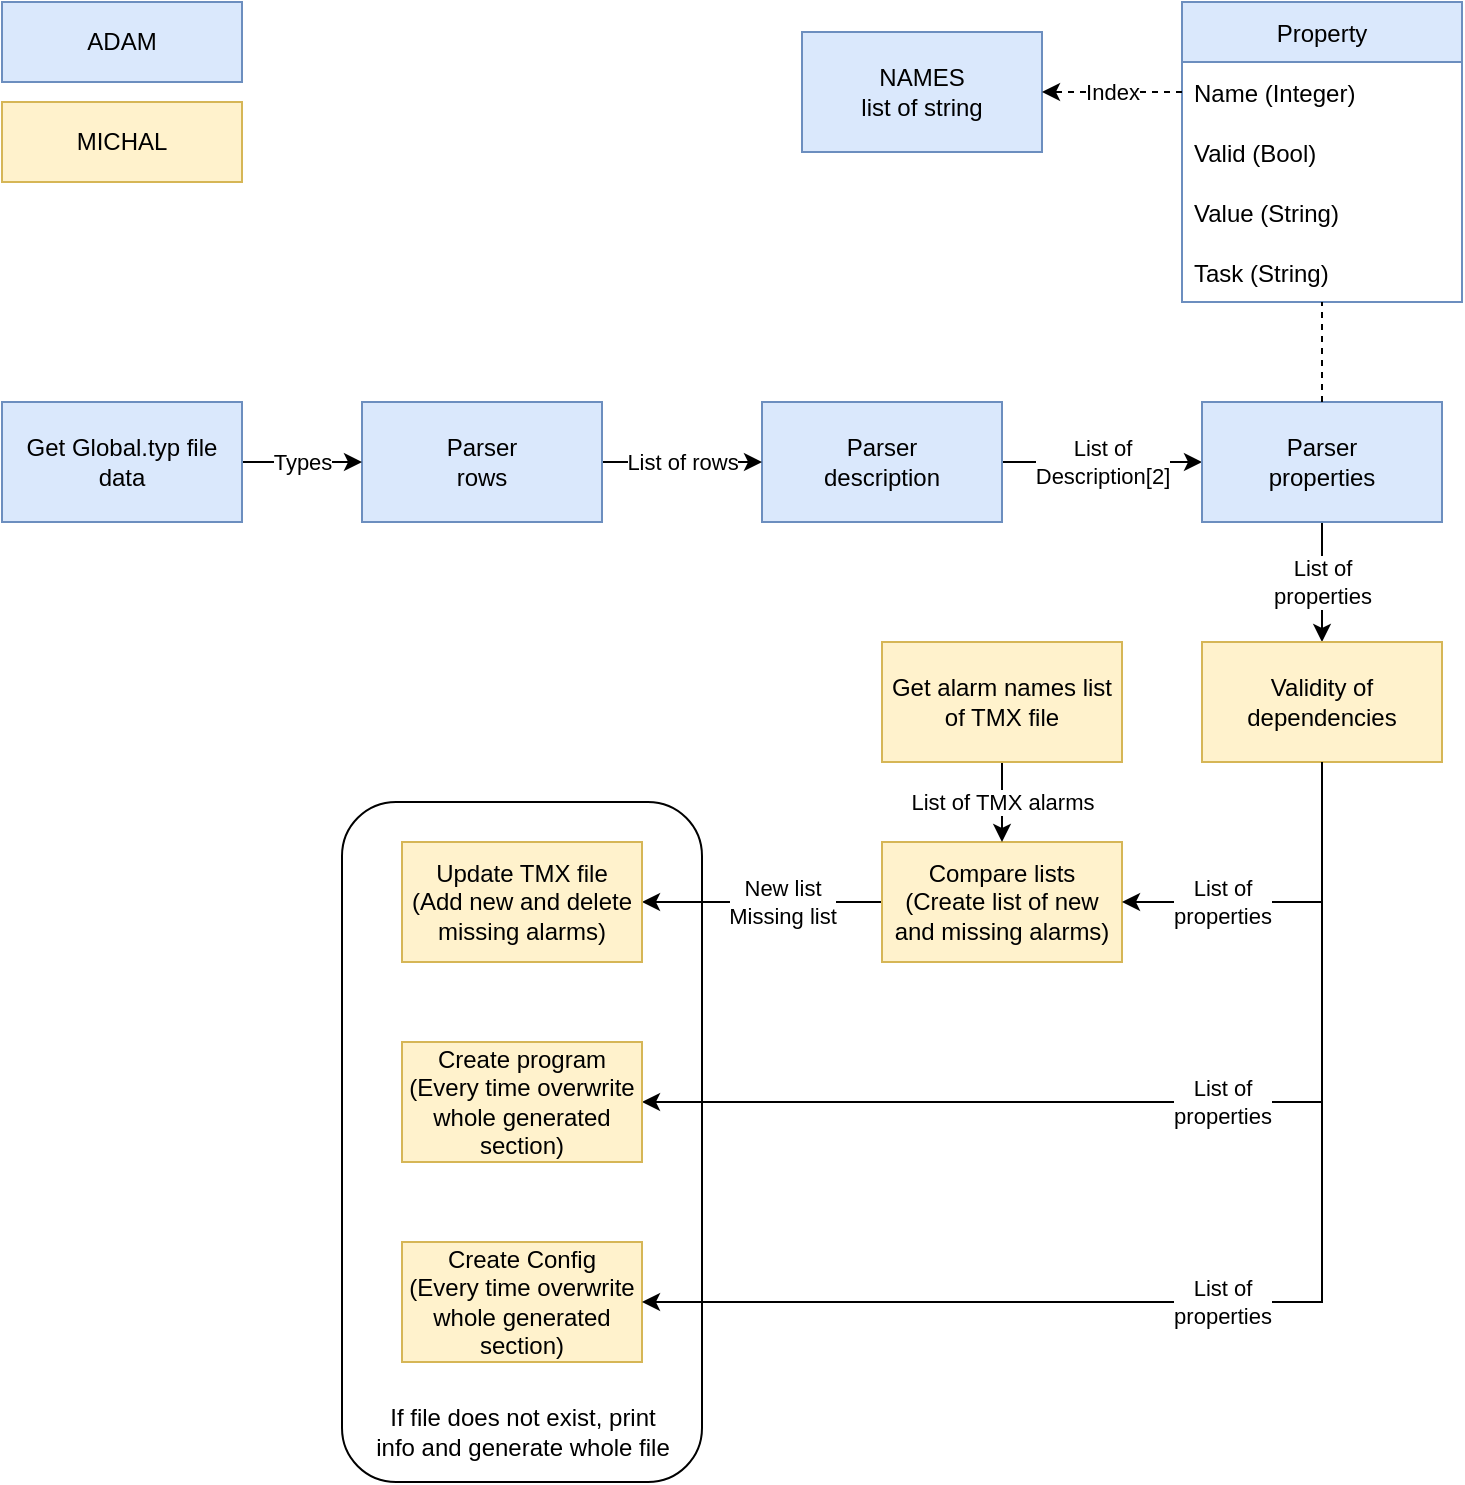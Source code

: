 <mxfile version="15.5.9" type="device"><diagram id="9NWAL7APkjzhfhenOMsG" name="Create alarms"><mxGraphModel dx="1422" dy="762" grid="1" gridSize="10" guides="1" tooltips="1" connect="1" arrows="1" fold="1" page="1" pageScale="1" pageWidth="827" pageHeight="1169" math="0" shadow="0"><root><mxCell id="0"/><mxCell id="1" parent="0"/><mxCell id="0GDBNmHo3uKPqBbKsvDq-22" value="" style="rounded=1;whiteSpace=wrap;html=1;labelBackgroundColor=none;" parent="1" vertex="1"><mxGeometry x="210" y="440" width="180" height="340" as="geometry"/></mxCell><mxCell id="HzwpLAhCbGpcK4hViFHr-1" value="Property" style="swimlane;fontStyle=0;childLayout=stackLayout;horizontal=1;startSize=30;horizontalStack=0;resizeParent=1;resizeParentMax=0;resizeLast=0;collapsible=1;marginBottom=0;fillColor=#dae8fc;strokeColor=#6c8ebf;" parent="1" vertex="1"><mxGeometry x="630" y="40" width="140" height="150" as="geometry"/></mxCell><mxCell id="HzwpLAhCbGpcK4hViFHr-2" value="Name (Integer)" style="text;strokeColor=none;fillColor=none;align=left;verticalAlign=middle;spacingLeft=4;spacingRight=4;overflow=hidden;points=[[0,0.5],[1,0.5]];portConstraint=eastwest;rotatable=0;" parent="HzwpLAhCbGpcK4hViFHr-1" vertex="1"><mxGeometry y="30" width="140" height="30" as="geometry"/></mxCell><mxCell id="HzwpLAhCbGpcK4hViFHr-4" value="Valid (Bool)" style="text;strokeColor=none;fillColor=none;align=left;verticalAlign=middle;spacingLeft=4;spacingRight=4;overflow=hidden;points=[[0,0.5],[1,0.5]];portConstraint=eastwest;rotatable=0;" parent="HzwpLAhCbGpcK4hViFHr-1" vertex="1"><mxGeometry y="60" width="140" height="30" as="geometry"/></mxCell><mxCell id="HzwpLAhCbGpcK4hViFHr-5" value="Value (String)" style="text;strokeColor=none;fillColor=none;align=left;verticalAlign=middle;spacingLeft=4;spacingRight=4;overflow=hidden;points=[[0,0.5],[1,0.5]];portConstraint=eastwest;rotatable=0;" parent="HzwpLAhCbGpcK4hViFHr-1" vertex="1"><mxGeometry y="90" width="140" height="30" as="geometry"/></mxCell><mxCell id="HzwpLAhCbGpcK4hViFHr-51" value="Task (String)" style="text;strokeColor=none;fillColor=none;align=left;verticalAlign=middle;spacingLeft=4;spacingRight=4;overflow=hidden;points=[[0,0.5],[1,0.5]];portConstraint=eastwest;rotatable=0;" parent="HzwpLAhCbGpcK4hViFHr-1" vertex="1"><mxGeometry y="120" width="140" height="30" as="geometry"/></mxCell><mxCell id="HzwpLAhCbGpcK4hViFHr-31" value="List of &lt;br&gt;Description[2]" style="edgeStyle=orthogonalEdgeStyle;rounded=0;orthogonalLoop=1;jettySize=auto;html=1;entryX=0;entryY=0.5;entryDx=0;entryDy=0;" parent="1" source="HzwpLAhCbGpcK4hViFHr-18" target="HzwpLAhCbGpcK4hViFHr-34" edge="1"><mxGeometry relative="1" as="geometry"><mxPoint x="594.0" y="285" as="targetPoint"/></mxGeometry></mxCell><mxCell id="HzwpLAhCbGpcK4hViFHr-18" value="Parser&lt;br&gt;description" style="rounded=0;whiteSpace=wrap;html=1;fillColor=#dae8fc;strokeColor=#6c8ebf;" parent="1" vertex="1"><mxGeometry x="420" y="240" width="120" height="60" as="geometry"/></mxCell><mxCell id="HzwpLAhCbGpcK4hViFHr-20" value="List of rows" style="edgeStyle=orthogonalEdgeStyle;rounded=0;orthogonalLoop=1;jettySize=auto;html=1;exitX=1;exitY=0.5;exitDx=0;exitDy=0;" parent="1" source="HzwpLAhCbGpcK4hViFHr-32" target="HzwpLAhCbGpcK4hViFHr-18" edge="1"><mxGeometry relative="1" as="geometry"><mxPoint x="450" y="270" as="sourcePoint"/></mxGeometry></mxCell><mxCell id="HzwpLAhCbGpcK4hViFHr-32" value="Parser&lt;br&gt;rows" style="rounded=0;whiteSpace=wrap;html=1;fillColor=#dae8fc;strokeColor=#6c8ebf;" parent="1" vertex="1"><mxGeometry x="220" y="240" width="120" height="60" as="geometry"/></mxCell><mxCell id="HzwpLAhCbGpcK4hViFHr-40" value="List of&lt;br&gt;properties" style="edgeStyle=orthogonalEdgeStyle;rounded=0;orthogonalLoop=1;jettySize=auto;html=1;exitX=0.5;exitY=1;exitDx=0;exitDy=0;" parent="1" source="HzwpLAhCbGpcK4hViFHr-34" target="HzwpLAhCbGpcK4hViFHr-39" edge="1"><mxGeometry relative="1" as="geometry"/></mxCell><mxCell id="HzwpLAhCbGpcK4hViFHr-34" value="Parser&lt;br&gt;properties" style="rounded=0;whiteSpace=wrap;html=1;fillColor=#dae8fc;strokeColor=#6c8ebf;" parent="1" vertex="1"><mxGeometry x="640" y="240" width="120" height="60" as="geometry"/></mxCell><mxCell id="HzwpLAhCbGpcK4hViFHr-35" value="" style="endArrow=none;dashed=1;html=1;rounded=0;exitX=0.5;exitY=0;exitDx=0;exitDy=0;" parent="1" source="HzwpLAhCbGpcK4hViFHr-34" target="HzwpLAhCbGpcK4hViFHr-1" edge="1"><mxGeometry width="50" height="50" relative="1" as="geometry"><mxPoint x="640" y="240" as="sourcePoint"/><mxPoint x="530" y="140" as="targetPoint"/></mxGeometry></mxCell><mxCell id="0GDBNmHo3uKPqBbKsvDq-9" value="List of&lt;br&gt;properties" style="edgeStyle=orthogonalEdgeStyle;rounded=0;orthogonalLoop=1;jettySize=auto;html=1;entryX=1;entryY=0.5;entryDx=0;entryDy=0;" parent="1" source="HzwpLAhCbGpcK4hViFHr-39" target="0GDBNmHo3uKPqBbKsvDq-1" edge="1"><mxGeometry x="-0.137" relative="1" as="geometry"><mxPoint x="700" y="530" as="targetPoint"/><Array as="points"><mxPoint x="700" y="590"/></Array><mxPoint as="offset"/></mxGeometry></mxCell><mxCell id="HzwpLAhCbGpcK4hViFHr-39" value="Validity&amp;nbsp;of dependencies" style="rounded=0;whiteSpace=wrap;html=1;fillColor=#fff2cc;strokeColor=#d6b656;" parent="1" vertex="1"><mxGeometry x="640" y="360" width="120" height="60" as="geometry"/></mxCell><mxCell id="HzwpLAhCbGpcK4hViFHr-48" value="NAMES&lt;br&gt;list of string" style="rounded=0;whiteSpace=wrap;html=1;fillColor=#dae8fc;strokeColor=#6c8ebf;" parent="1" vertex="1"><mxGeometry x="440" y="55" width="120" height="60" as="geometry"/></mxCell><mxCell id="HzwpLAhCbGpcK4hViFHr-50" value="Index" style="edgeStyle=orthogonalEdgeStyle;rounded=0;orthogonalLoop=1;jettySize=auto;html=1;exitX=0;exitY=0.5;exitDx=0;exitDy=0;entryX=1;entryY=0.5;entryDx=0;entryDy=0;dashed=1;" parent="1" source="HzwpLAhCbGpcK4hViFHr-2" target="HzwpLAhCbGpcK4hViFHr-48" edge="1"><mxGeometry relative="1" as="geometry"/></mxCell><mxCell id="0GDBNmHo3uKPqBbKsvDq-1" value="Create program&lt;br&gt;(Every time overwrite whole generated section)" style="whiteSpace=wrap;html=1;rounded=0;fillColor=#fff2cc;strokeColor=#d6b656;" parent="1" vertex="1"><mxGeometry x="240" y="560" width="120" height="60" as="geometry"/></mxCell><mxCell id="0GDBNmHo3uKPqBbKsvDq-3" value="Create Config&lt;br&gt;(Every time overwrite whole generated section)" style="whiteSpace=wrap;html=1;rounded=0;fillColor=#fff2cc;strokeColor=#d6b656;" parent="1" vertex="1"><mxGeometry x="240" y="660" width="120" height="60" as="geometry"/></mxCell><mxCell id="0GDBNmHo3uKPqBbKsvDq-6" value="Types" style="edgeStyle=orthogonalEdgeStyle;rounded=0;orthogonalLoop=1;jettySize=auto;html=1;entryX=0;entryY=0.5;entryDx=0;entryDy=0;" parent="1" source="0GDBNmHo3uKPqBbKsvDq-5" target="HzwpLAhCbGpcK4hViFHr-32" edge="1"><mxGeometry relative="1" as="geometry"/></mxCell><mxCell id="0GDBNmHo3uKPqBbKsvDq-5" value="Get Global.typ file data" style="rounded=0;whiteSpace=wrap;html=1;fillColor=#dae8fc;strokeColor=#6c8ebf;" parent="1" vertex="1"><mxGeometry x="40" y="240" width="120" height="60" as="geometry"/></mxCell><mxCell id="0GDBNmHo3uKPqBbKsvDq-10" value="List of&lt;br&gt;properties" style="edgeStyle=orthogonalEdgeStyle;rounded=0;orthogonalLoop=1;jettySize=auto;html=1;entryX=1;entryY=0.5;entryDx=0;entryDy=0;exitX=0.5;exitY=1;exitDx=0;exitDy=0;" parent="1" source="HzwpLAhCbGpcK4hViFHr-39" target="0GDBNmHo3uKPqBbKsvDq-3" edge="1"><mxGeometry x="0.049" relative="1" as="geometry"><mxPoint x="710" y="480" as="sourcePoint"/><mxPoint x="570" y="550" as="targetPoint"/><Array as="points"><mxPoint x="700" y="690"/></Array><mxPoint as="offset"/></mxGeometry></mxCell><mxCell id="0GDBNmHo3uKPqBbKsvDq-13" value="ADAM" style="rounded=0;whiteSpace=wrap;html=1;fillColor=#dae8fc;strokeColor=#6c8ebf;" parent="1" vertex="1"><mxGeometry x="40" y="40" width="120" height="40" as="geometry"/></mxCell><mxCell id="0GDBNmHo3uKPqBbKsvDq-14" value="MICHAL" style="rounded=0;whiteSpace=wrap;html=1;fillColor=#fff2cc;strokeColor=#d6b656;" parent="1" vertex="1"><mxGeometry x="40" y="90" width="120" height="40" as="geometry"/></mxCell><mxCell id="0GDBNmHo3uKPqBbKsvDq-19" value="New list&lt;br&gt;Missing list" style="edgeStyle=orthogonalEdgeStyle;rounded=0;orthogonalLoop=1;jettySize=auto;html=1;" parent="1" source="0GDBNmHo3uKPqBbKsvDq-15" target="HzwpLAhCbGpcK4hViFHr-42" edge="1"><mxGeometry x="-0.167" relative="1" as="geometry"><mxPoint as="offset"/></mxGeometry></mxCell><mxCell id="0GDBNmHo3uKPqBbKsvDq-15" value="Compare lists&lt;br&gt;(Create list of new and missing alarms)" style="rounded=0;whiteSpace=wrap;html=1;fillColor=#fff2cc;strokeColor=#d6b656;" parent="1" vertex="1"><mxGeometry x="480" y="460" width="120" height="60" as="geometry"/></mxCell><mxCell id="0GDBNmHo3uKPqBbKsvDq-18" value="List of TMX alarms" style="edgeStyle=orthogonalEdgeStyle;rounded=0;orthogonalLoop=1;jettySize=auto;html=1;" parent="1" source="0GDBNmHo3uKPqBbKsvDq-16" target="0GDBNmHo3uKPqBbKsvDq-15" edge="1"><mxGeometry relative="1" as="geometry"/></mxCell><mxCell id="0GDBNmHo3uKPqBbKsvDq-16" value="Get alarm names list of TMX file" style="rounded=0;whiteSpace=wrap;html=1;fillColor=#fff2cc;strokeColor=#d6b656;" parent="1" vertex="1"><mxGeometry x="480" y="360" width="120" height="60" as="geometry"/></mxCell><mxCell id="0GDBNmHo3uKPqBbKsvDq-17" value="List of&lt;br&gt;properties" style="edgeStyle=orthogonalEdgeStyle;rounded=0;orthogonalLoop=1;jettySize=auto;html=1;entryX=1;entryY=0.5;entryDx=0;entryDy=0;exitX=0.5;exitY=1;exitDx=0;exitDy=0;" parent="1" source="HzwpLAhCbGpcK4hViFHr-39" target="0GDBNmHo3uKPqBbKsvDq-15" edge="1"><mxGeometry x="0.412" relative="1" as="geometry"><mxPoint x="710" y="430" as="sourcePoint"/><mxPoint x="550" y="600" as="targetPoint"/><Array as="points"><mxPoint x="700" y="490"/></Array><mxPoint as="offset"/></mxGeometry></mxCell><mxCell id="0GDBNmHo3uKPqBbKsvDq-23" value="If file does not exist, print&lt;br&gt;info and generate whole file" style="text;html=1;align=center;verticalAlign=middle;resizable=0;points=[];autosize=1;strokeColor=none;fillColor=none;" parent="1" vertex="1"><mxGeometry x="220" y="740" width="160" height="30" as="geometry"/></mxCell><mxCell id="HzwpLAhCbGpcK4hViFHr-42" value="Update TMX file&lt;br&gt;(Add new and delete missing alarms)" style="rounded=0;whiteSpace=wrap;html=1;fillColor=#fff2cc;strokeColor=#d6b656;" parent="1" vertex="1"><mxGeometry x="240" y="460" width="120" height="60" as="geometry"/></mxCell></root></mxGraphModel></diagram></mxfile>